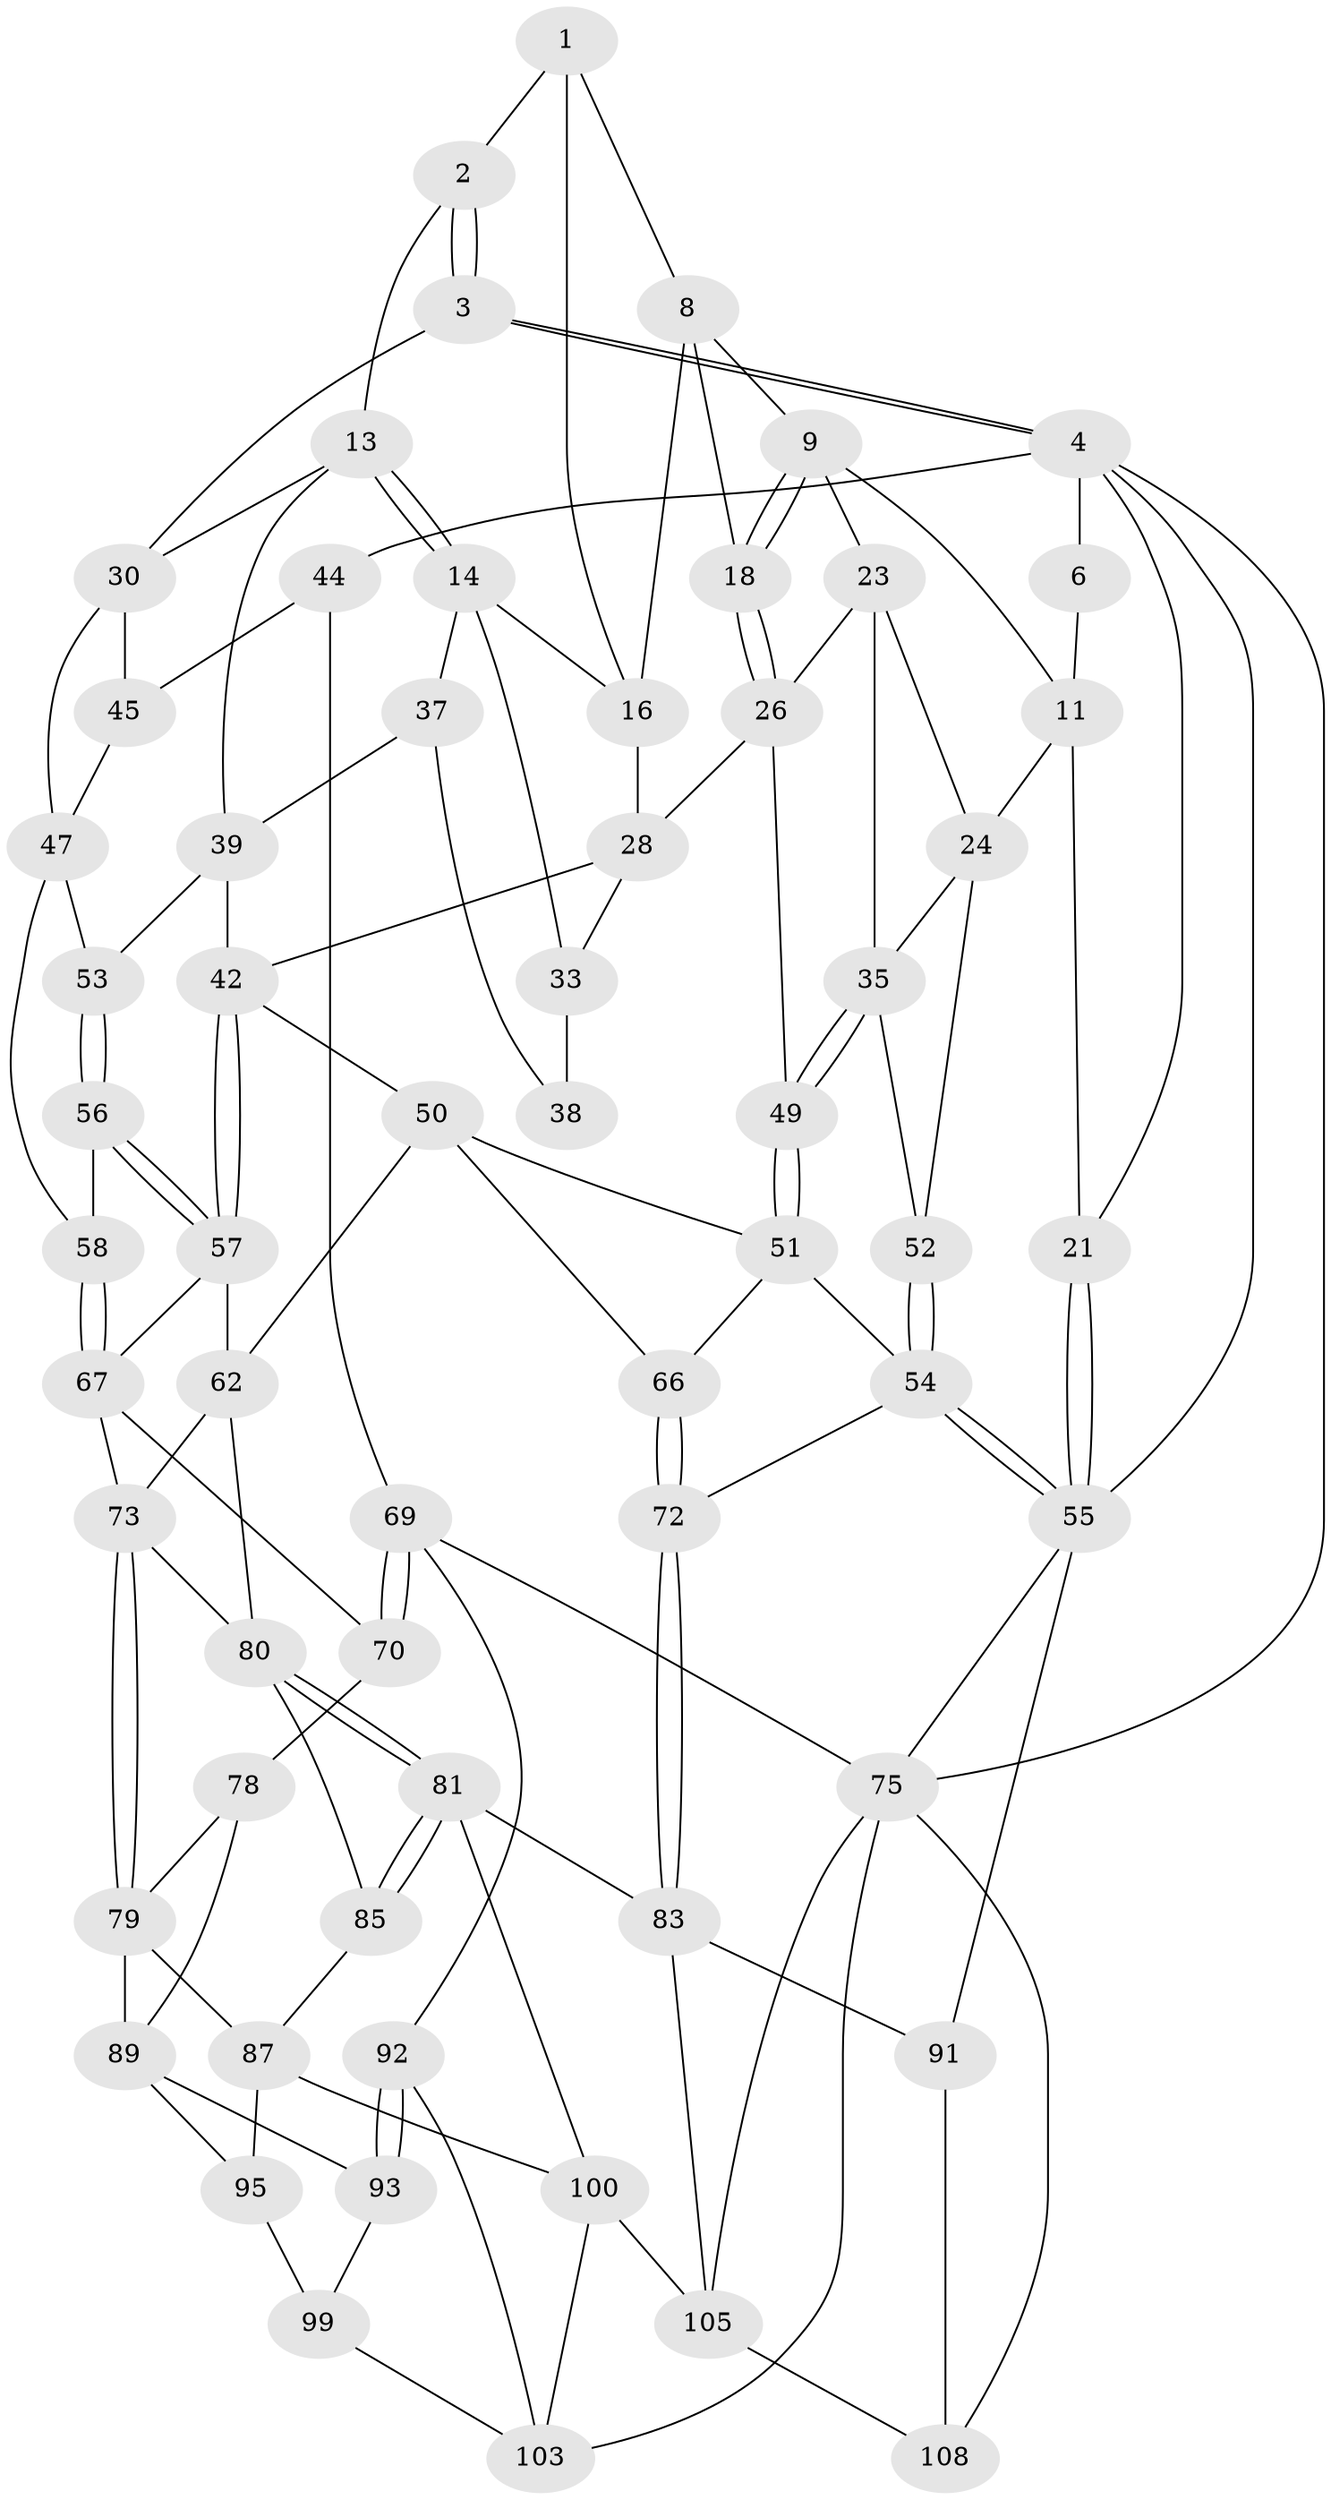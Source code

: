 // Generated by graph-tools (version 1.1) at 2025/24/03/03/25 07:24:34]
// undirected, 62 vertices, 133 edges
graph export_dot {
graph [start="1"]
  node [color=gray90,style=filled];
  1 [pos="+0.41672051212884365+0",super="+7"];
  2 [pos="+0.6526009395364838+0",super="+12"];
  3 [pos="+1+0",super="+20"];
  4 [pos="+1+0",super="+5"];
  6 [pos="+0.29182309306707643+0"];
  8 [pos="+0.37102834282793007+0",super="+17"];
  9 [pos="+0.28299252949163534+0.042844247767229234",super="+10"];
  11 [pos="+0.22222182578581345+0.049565286635668025",super="+22"];
  13 [pos="+0.6586945050096296+0.028087257286337177",super="+32"];
  14 [pos="+0.5800655197894292+0.07681306180256126",super="+15"];
  16 [pos="+0.44522950702416114+0.05764037476109011",super="+19"];
  18 [pos="+0.3238231402299885+0.09242367870169767"];
  21 [pos="+0+0"];
  23 [pos="+0.23717641982754384+0.08706663090505598",super="+27"];
  24 [pos="+0.18792401754067836+0.10799254601118727",super="+25"];
  26 [pos="+0.3160124321519447+0.12042526536394495",super="+29"];
  28 [pos="+0.4271990385257793+0.11673706260615856",super="+34"];
  30 [pos="+0.8555707698190902+0.0995208475085058",super="+31"];
  33 [pos="+0.5046022216160997+0.14289781255400105"];
  35 [pos="+0.2643664590471541+0.21517290952458268",super="+36"];
  37 [pos="+0.5673574240217184+0.1074584559949211",super="+41"];
  38 [pos="+0.5085046294150091+0.1425668017819937"];
  39 [pos="+0.6424424302276012+0.17381088072854387",super="+40"];
  42 [pos="+0.5640357555203941+0.2680013077109474",super="+43"];
  44 [pos="+1+0",super="+65"];
  45 [pos="+0.8598858442808197+0.10271078955097758",super="+46"];
  47 [pos="+0.9312474449812053+0.27737006068250547",super="+48"];
  49 [pos="+0.3701199109710733+0.25283994018872025"];
  50 [pos="+0.4882082496880642+0.28695757511990455",super="+64"];
  51 [pos="+0.40502445473837917+0.29024072703725073",super="+59"];
  52 [pos="+0.1944235438845857+0.2559294712246635"];
  53 [pos="+0.7474044329624568+0.226005733841497"];
  54 [pos="+0.13675687113830312+0.36020057478467465",super="+60"];
  55 [pos="+0+0.3578347010870973",super="+77"];
  56 [pos="+0.7534676219100016+0.25844173655356995"];
  57 [pos="+0.6178857607678818+0.3107882105285284",super="+61"];
  58 [pos="+0.8086427228912374+0.3039837144045887"];
  62 [pos="+0.6079641010215675+0.3982193555800617",super="+63"];
  66 [pos="+0.4073979034851419+0.3955362133792281"];
  67 [pos="+0.770289748396179+0.4029853714873389",super="+68"];
  69 [pos="+1+0.544353897766484",super="+76"];
  70 [pos="+1+0.5490343804808206",super="+71"];
  72 [pos="+0.3065606631442153+0.6368083574449592"];
  73 [pos="+0.6570947161795884+0.5067024613839426",super="+74"];
  75 [pos="+1+1",super="+109"];
  78 [pos="+0.7260885493991904+0.5262300417946292",super="+88"];
  79 [pos="+0.6670112761563123+0.5188146384597853",super="+86"];
  80 [pos="+0.5030910222860384+0.44538826772668816",super="+84"];
  81 [pos="+0.3747124138970568+0.6540114787120199",super="+82"];
  83 [pos="+0.31097966396167304+0.6518147148970775",super="+90"];
  85 [pos="+0.4598314661802296+0.6681031208862244"];
  87 [pos="+0.5221548901719179+0.6890790385391442",super="+97"];
  89 [pos="+0.7635016175056398+0.6703276532199823",super="+94"];
  91 [pos="+0+0.6858345983833538"];
  92 [pos="+1+0.8517453842192613",super="+102"];
  93 [pos="+0.8279635522203521+0.7502814918731093",super="+98"];
  95 [pos="+0.7307049620036192+0.7936897131382408",super="+96"];
  99 [pos="+0.7957980812374527+0.8425100529759066",super="+101"];
  100 [pos="+0.4645666446685072+1",super="+104"];
  103 [pos="+0.711263552607076+1",super="+107"];
  105 [pos="+0.25072440054811196+1",super="+106"];
  108 [pos="+0.08604794318936163+0.8847013785684509"];
  1 -- 2;
  1 -- 8;
  1 -- 16;
  2 -- 3 [weight=2];
  2 -- 3;
  2 -- 13;
  3 -- 4;
  3 -- 4;
  3 -- 30;
  4 -- 44;
  4 -- 75;
  4 -- 21;
  4 -- 6;
  4 -- 55;
  6 -- 11;
  8 -- 9;
  8 -- 18;
  8 -- 16;
  9 -- 18;
  9 -- 18;
  9 -- 11;
  9 -- 23;
  11 -- 21;
  11 -- 24;
  13 -- 14;
  13 -- 14;
  13 -- 39;
  13 -- 30;
  14 -- 37;
  14 -- 16;
  14 -- 33;
  16 -- 28;
  18 -- 26;
  18 -- 26;
  21 -- 55;
  21 -- 55;
  23 -- 24;
  23 -- 26;
  23 -- 35;
  24 -- 35;
  24 -- 52;
  26 -- 49;
  26 -- 28;
  28 -- 33;
  28 -- 42;
  30 -- 45;
  30 -- 47;
  33 -- 38;
  35 -- 49;
  35 -- 49;
  35 -- 52;
  37 -- 38 [weight=2];
  37 -- 39;
  39 -- 53;
  39 -- 42;
  42 -- 57;
  42 -- 57;
  42 -- 50;
  44 -- 45 [weight=2];
  44 -- 69;
  45 -- 47;
  47 -- 58;
  47 -- 53;
  49 -- 51;
  49 -- 51;
  50 -- 51;
  50 -- 66;
  50 -- 62;
  51 -- 66;
  51 -- 54;
  52 -- 54;
  52 -- 54;
  53 -- 56;
  53 -- 56;
  54 -- 55;
  54 -- 55;
  54 -- 72;
  55 -- 91;
  55 -- 75;
  56 -- 57;
  56 -- 57;
  56 -- 58;
  57 -- 62;
  57 -- 67;
  58 -- 67;
  58 -- 67;
  62 -- 80;
  62 -- 73;
  66 -- 72;
  66 -- 72;
  67 -- 70;
  67 -- 73;
  69 -- 70;
  69 -- 70;
  69 -- 75;
  69 -- 92;
  70 -- 78 [weight=2];
  72 -- 83;
  72 -- 83;
  73 -- 79;
  73 -- 79;
  73 -- 80;
  75 -- 103;
  75 -- 105;
  75 -- 108;
  78 -- 79;
  78 -- 89;
  79 -- 89;
  79 -- 87;
  80 -- 81;
  80 -- 81;
  80 -- 85;
  81 -- 85;
  81 -- 85;
  81 -- 83;
  81 -- 100;
  83 -- 91;
  83 -- 105;
  85 -- 87;
  87 -- 100;
  87 -- 95;
  89 -- 93;
  89 -- 95;
  91 -- 108;
  92 -- 93 [weight=2];
  92 -- 93;
  92 -- 103;
  93 -- 99;
  95 -- 99 [weight=2];
  99 -- 103;
  100 -- 105;
  100 -- 103;
  105 -- 108;
}
